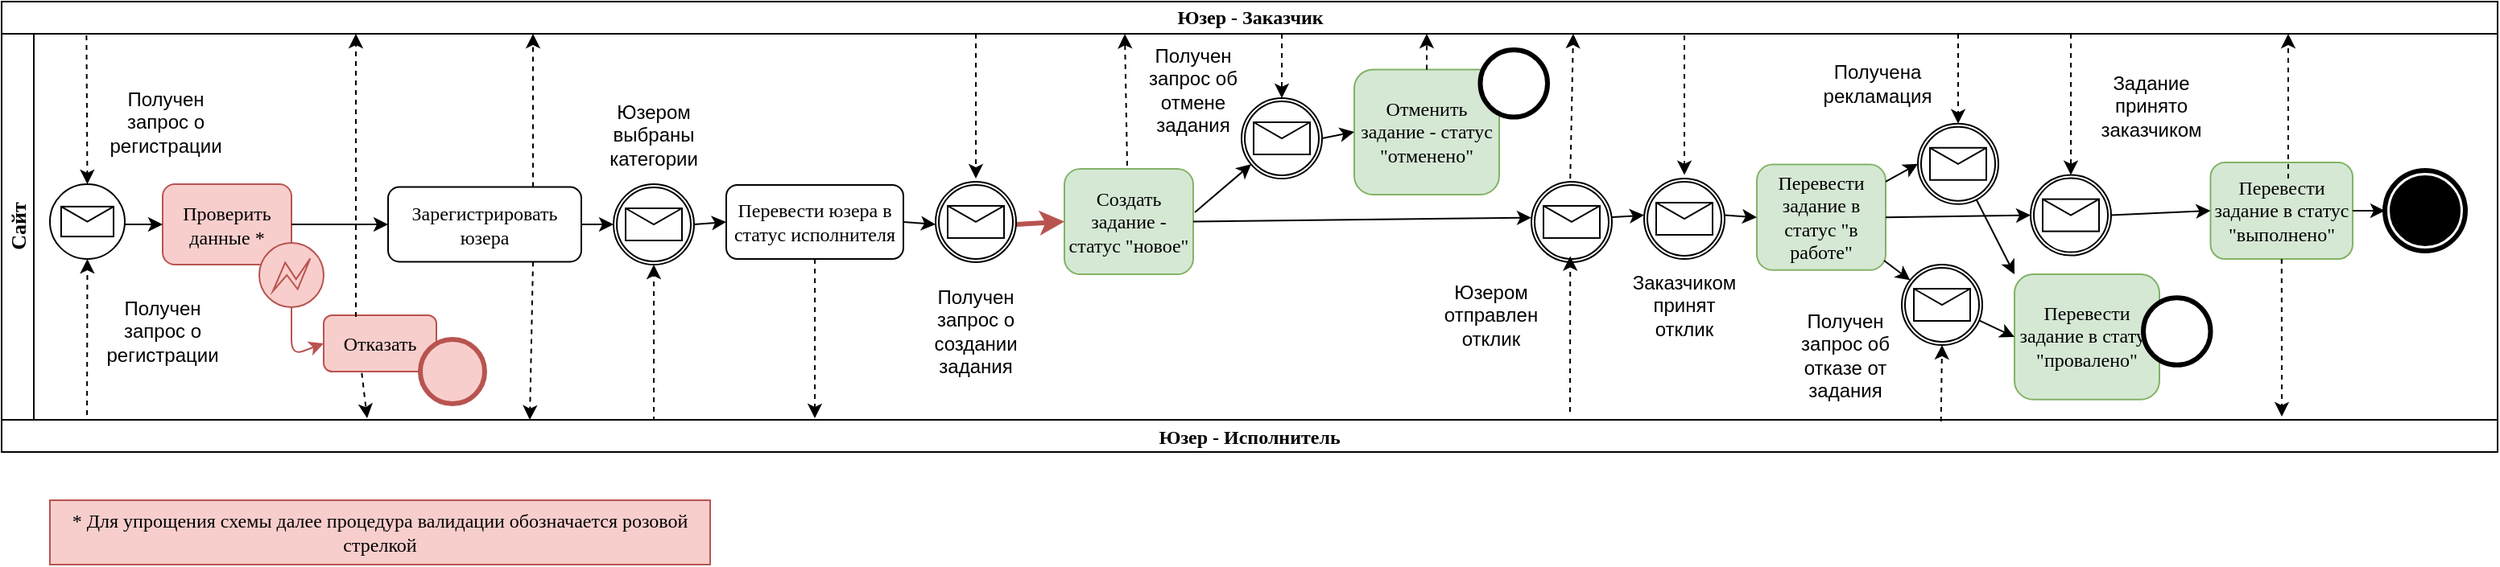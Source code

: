 <mxfile version="14.7.7" type="github">
  <diagram name="Page-1" id="c7488fd3-1785-93aa-aadb-54a6760d102a">
    <mxGraphModel dx="730" dy="316" grid="1" gridSize="10" guides="1" tooltips="1" connect="1" arrows="1" fold="1" page="1" pageScale="1" pageWidth="1100" pageHeight="850" background="none" math="0" shadow="0">
      <root>
        <mxCell id="0" />
        <mxCell id="1" parent="0" />
        <object label="&lt;font style=&quot;font-size: 12px&quot;&gt;Юзер - Заказчик&lt;/font&gt;" id="2b4e8129b02d487f-1">
          <mxCell style="swimlane;html=1;childLayout=stackLayout;horizontal=1;startSize=20;horizontalStack=0;rounded=0;shadow=0;labelBackgroundColor=none;strokeWidth=1;fontFamily=Verdana;fontSize=12;align=center;" parent="1" vertex="1">
            <mxGeometry x="150" y="40" width="1550" height="280" as="geometry" />
          </mxCell>
        </object>
        <mxCell id="h2x-6CI9Ihy8LsGusNlG-118" value="" style="endArrow=classic;html=1;dashed=1;fontSize=12;entryX=0.5;entryY=1;entryDx=0;entryDy=0;entryPerimeter=0;" parent="2b4e8129b02d487f-1" edge="1">
          <mxGeometry width="50" height="50" relative="1" as="geometry">
            <mxPoint x="405" y="267" as="sourcePoint" />
            <mxPoint x="405" y="163.5" as="targetPoint" />
          </mxGeometry>
        </mxCell>
        <mxCell id="h2x-6CI9Ihy8LsGusNlG-125" value="" style="endArrow=classic;html=1;dashed=1;fontSize=12;exitX=0.338;exitY=1.025;exitDx=0;exitDy=0;exitPerimeter=0;" parent="2b4e8129b02d487f-1" source="h2x-6CI9Ihy8LsGusNlG-116" edge="1">
          <mxGeometry width="50" height="50" relative="1" as="geometry">
            <mxPoint x="395" y="277" as="sourcePoint" />
            <mxPoint x="227" y="259" as="targetPoint" />
          </mxGeometry>
        </mxCell>
        <mxCell id="h2x-6CI9Ihy8LsGusNlG-90" value="" style="endArrow=classic;html=1;dashed=1;fontSize=12;entryX=0.5;entryY=1;entryDx=0;entryDy=0;entryPerimeter=0;" parent="2b4e8129b02d487f-1" target="h2x-6CI9Ihy8LsGusNlG-93" edge="1">
          <mxGeometry width="50" height="50" relative="1" as="geometry">
            <mxPoint x="53" y="269" as="sourcePoint" />
            <mxPoint x="55" y="173.5" as="targetPoint" />
          </mxGeometry>
        </mxCell>
        <mxCell id="2b4e8129b02d487f-2" value="&lt;div style=&quot;font-size: 13px&quot;&gt;&lt;font face=&quot;Verdana&quot;&gt;Сайт&lt;/font&gt;&lt;/div&gt;" style="swimlane;html=1;startSize=20;horizontal=0;fontSize=13;" parent="2b4e8129b02d487f-1" vertex="1">
          <mxGeometry y="20" width="1550" height="240" as="geometry">
            <mxRectangle y="20" width="680" height="20" as="alternateBounds" />
          </mxGeometry>
        </mxCell>
        <mxCell id="2b4e8129b02d487f-6" value="Проверить данные *" style="rounded=1;whiteSpace=wrap;html=1;shadow=0;labelBackgroundColor=none;strokeWidth=1;fontFamily=Verdana;fontSize=12;align=center;fillColor=#f8cecc;strokeColor=#b85450;" parent="2b4e8129b02d487f-2" vertex="1">
          <mxGeometry x="100" y="93.5" width="80" height="50" as="geometry" />
        </mxCell>
        <mxCell id="h2x-6CI9Ihy8LsGusNlG-75" value="Получен запрос о регистрации" style="text;html=1;strokeColor=none;fillColor=none;align=center;verticalAlign=middle;whiteSpace=wrap;rounded=0;fontSize=12;" parent="2b4e8129b02d487f-2" vertex="1">
          <mxGeometry x="76.5" y="30" width="50" height="50" as="geometry" />
        </mxCell>
        <mxCell id="h2x-6CI9Ihy8LsGusNlG-86" value="" style="endArrow=classic;html=1;fontSize=12;exitX=1;exitY=0.5;exitDx=0;exitDy=0;entryX=0;entryY=0.5;entryDx=0;entryDy=0;" parent="2b4e8129b02d487f-2" target="2b4e8129b02d487f-6" edge="1">
          <mxGeometry width="50" height="50" relative="1" as="geometry">
            <mxPoint x="70" y="118.5" as="sourcePoint" />
            <mxPoint x="370" y="130" as="targetPoint" />
          </mxGeometry>
        </mxCell>
        <mxCell id="h2x-6CI9Ihy8LsGusNlG-91" value="Получен запрос о регистрации" style="text;html=1;strokeColor=none;fillColor=none;align=center;verticalAlign=middle;whiteSpace=wrap;rounded=0;fontSize=12;" parent="2b4e8129b02d487f-2" vertex="1">
          <mxGeometry x="60" y="160" width="80" height="50" as="geometry" />
        </mxCell>
        <mxCell id="h2x-6CI9Ihy8LsGusNlG-94" value="" style="points=[[0.145,0.145,0],[0.5,0,0],[0.855,0.145,0],[1,0.5,0],[0.855,0.855,0],[0.5,1,0],[0.145,0.855,0],[0,0.5,0]];shape=mxgraph.bpmn.event;html=1;verticalLabelPosition=bottom;labelBackgroundColor=#ffffff;verticalAlign=top;align=center;perimeter=ellipsePerimeter;outlineConnect=0;aspect=fixed;outline=eventInt;symbol=error;fontSize=12;fillColor=#f8cecc;strokeColor=#b85450;" parent="2b4e8129b02d487f-2" vertex="1">
          <mxGeometry x="160" y="130" width="40" height="40" as="geometry" />
        </mxCell>
        <mxCell id="h2x-6CI9Ihy8LsGusNlG-96" value="" style="endArrow=classic;html=1;fontSize=12;exitX=1;exitY=0.5;exitDx=0;exitDy=0;entryX=0;entryY=0.5;entryDx=0;entryDy=0;" parent="2b4e8129b02d487f-2" source="2b4e8129b02d487f-6" target="h2x-6CI9Ihy8LsGusNlG-99" edge="1">
          <mxGeometry width="50" height="50" relative="1" as="geometry">
            <mxPoint x="80" y="128.5" as="sourcePoint" />
            <mxPoint x="210" y="118.5" as="targetPoint" />
          </mxGeometry>
        </mxCell>
        <mxCell id="h2x-6CI9Ihy8LsGusNlG-99" value="Зарегистрировать юзера" style="rounded=1;whiteSpace=wrap;html=1;shadow=0;labelBackgroundColor=none;strokeWidth=1;fontFamily=Verdana;fontSize=12;align=center;" parent="2b4e8129b02d487f-2" vertex="1">
          <mxGeometry x="240" y="95.25" width="120" height="46.5" as="geometry" />
        </mxCell>
        <mxCell id="h2x-6CI9Ihy8LsGusNlG-93" value="" style="points=[[0.145,0.145,0],[0.5,0,0],[0.855,0.145,0],[1,0.5,0],[0.855,0.855,0],[0.5,1,0],[0.145,0.855,0],[0,0.5,0]];shape=mxgraph.bpmn.event;html=1;verticalLabelPosition=bottom;labelBackgroundColor=#ffffff;verticalAlign=top;align=center;perimeter=ellipsePerimeter;outlineConnect=0;aspect=fixed;outline=standard;symbol=message;fontSize=12;" parent="2b4e8129b02d487f-2" vertex="1">
          <mxGeometry x="30" y="93.5" width="46.5" height="46.5" as="geometry" />
        </mxCell>
        <mxCell id="h2x-6CI9Ihy8LsGusNlG-110" value="" style="endArrow=classic;html=1;fontSize=12;exitX=0.5;exitY=1;exitDx=0;exitDy=0;entryX=0;entryY=0.5;entryDx=0;entryDy=0;exitPerimeter=0;fillColor=#f8cecc;strokeColor=#b85450;" parent="2b4e8129b02d487f-2" source="h2x-6CI9Ihy8LsGusNlG-94" target="h2x-6CI9Ihy8LsGusNlG-116" edge="1">
          <mxGeometry width="50" height="50" relative="1" as="geometry">
            <mxPoint x="80" y="128.5" as="sourcePoint" />
            <mxPoint x="210" y="195" as="targetPoint" />
            <Array as="points">
              <mxPoint x="180" y="200" />
            </Array>
          </mxGeometry>
        </mxCell>
        <mxCell id="h2x-6CI9Ihy8LsGusNlG-116" value="Отказать" style="rounded=1;whiteSpace=wrap;html=1;shadow=0;labelBackgroundColor=none;strokeWidth=1;fontFamily=Verdana;fontSize=12;align=center;fillColor=#f8cecc;strokeColor=#b85450;" parent="2b4e8129b02d487f-2" vertex="1">
          <mxGeometry x="200" y="175" width="70" height="35" as="geometry" />
        </mxCell>
        <mxCell id="h2x-6CI9Ihy8LsGusNlG-120" value="" style="endArrow=classic;html=1;fontSize=12;exitX=1;exitY=0.5;exitDx=0;exitDy=0;" parent="2b4e8129b02d487f-2" source="h2x-6CI9Ihy8LsGusNlG-99" edge="1">
          <mxGeometry width="50" height="50" relative="1" as="geometry">
            <mxPoint x="320" y="200" as="sourcePoint" />
            <mxPoint x="380" y="118.5" as="targetPoint" />
          </mxGeometry>
        </mxCell>
        <mxCell id="h2x-6CI9Ihy8LsGusNlG-121" value="Юзером выбраны категории" style="text;html=1;strokeColor=none;fillColor=none;align=center;verticalAlign=middle;whiteSpace=wrap;rounded=0;fontSize=12;" parent="2b4e8129b02d487f-2" vertex="1">
          <mxGeometry x="380" y="37.81" width="50" height="50" as="geometry" />
        </mxCell>
        <mxCell id="h2x-6CI9Ihy8LsGusNlG-122" value="Перевести юзера в статус исполнителя" style="rounded=1;whiteSpace=wrap;html=1;shadow=0;labelBackgroundColor=none;strokeWidth=1;fontFamily=Verdana;fontSize=12;align=center;" parent="2b4e8129b02d487f-2" vertex="1">
          <mxGeometry x="450" y="93.94" width="110" height="46.06" as="geometry" />
        </mxCell>
        <mxCell id="h2x-6CI9Ihy8LsGusNlG-123" value="" style="endArrow=classic;html=1;fontSize=12;exitX=1;exitY=0.5;exitDx=0;exitDy=0;exitPerimeter=0;entryX=0;entryY=0.5;entryDx=0;entryDy=0;" parent="2b4e8129b02d487f-2" target="h2x-6CI9Ihy8LsGusNlG-122" edge="1">
          <mxGeometry width="50" height="50" relative="1" as="geometry">
            <mxPoint x="430" y="118.5" as="sourcePoint" />
            <mxPoint x="370.004" y="125.454" as="targetPoint" />
          </mxGeometry>
        </mxCell>
        <mxCell id="h2x-6CI9Ihy8LsGusNlG-133" value="" style="points=[[0.145,0.145,0],[0.5,0,0],[0.855,0.145,0],[1,0.5,0],[0.855,0.855,0],[0.5,1,0],[0.145,0.855,0],[0,0.5,0]];shape=mxgraph.bpmn.event;html=1;verticalLabelPosition=bottom;labelBackgroundColor=#ffffff;verticalAlign=top;align=center;perimeter=ellipsePerimeter;outlineConnect=0;aspect=fixed;outline=end;symbol=terminate2;fontFamily=Verdana;fontSize=12;fillColor=#f8cecc;strokeColor=#b85450;" parent="2b4e8129b02d487f-2" vertex="1">
          <mxGeometry x="260" y="190" width="40" height="40" as="geometry" />
        </mxCell>
        <mxCell id="h2x-6CI9Ihy8LsGusNlG-135" value="" style="endArrow=classic;html=1;fontSize=12;exitX=1;exitY=0.5;exitDx=0;exitDy=0;entryX=0;entryY=0.5;entryDx=0;entryDy=0;entryPerimeter=0;" parent="2b4e8129b02d487f-2" source="h2x-6CI9Ihy8LsGusNlG-122" edge="1">
          <mxGeometry width="50" height="50" relative="1" as="geometry">
            <mxPoint x="460" y="126.75" as="sourcePoint" />
            <mxPoint x="580" y="118.5" as="targetPoint" />
          </mxGeometry>
        </mxCell>
        <mxCell id="h2x-6CI9Ihy8LsGusNlG-138" value="Получен запрос о создании задания" style="text;html=1;strokeColor=none;fillColor=none;align=center;verticalAlign=middle;whiteSpace=wrap;rounded=0;fontSize=12;" parent="2b4e8129b02d487f-2" vertex="1">
          <mxGeometry x="570" y="160" width="70" height="50" as="geometry" />
        </mxCell>
        <mxCell id="h2x-6CI9Ihy8LsGusNlG-142" value="Создать задание - статус &quot;новое&quot;" style="rounded=1;whiteSpace=wrap;html=1;shadow=0;labelBackgroundColor=none;strokeWidth=1;fontFamily=Verdana;fontSize=12;align=center;fillColor=#d5e8d4;strokeColor=#82b366;" parent="2b4e8129b02d487f-2" vertex="1">
          <mxGeometry x="660" y="83.94" width="80" height="65.62" as="geometry" />
        </mxCell>
        <mxCell id="h2x-6CI9Ihy8LsGusNlG-143" value="" style="endArrow=classic;html=1;fontSize=12;exitX=1;exitY=0.5;exitDx=0;exitDy=0;exitPerimeter=0;entryX=0;entryY=0.5;entryDx=0;entryDy=0;fillColor=#f8cecc;strokeColor=#b85450;strokeWidth=3;" parent="2b4e8129b02d487f-2" target="h2x-6CI9Ihy8LsGusNlG-142" edge="1">
          <mxGeometry width="50" height="50" relative="1" as="geometry">
            <mxPoint x="630" y="118.5" as="sourcePoint" />
            <mxPoint x="480" y="126.75" as="targetPoint" />
          </mxGeometry>
        </mxCell>
        <mxCell id="h2x-6CI9Ihy8LsGusNlG-147" value="Юзером отправлен отклик" style="text;html=1;strokeColor=none;fillColor=none;align=center;verticalAlign=middle;whiteSpace=wrap;rounded=0;fontSize=12;" parent="2b4e8129b02d487f-2" vertex="1">
          <mxGeometry x="900" y="149.56" width="50" height="50" as="geometry" />
        </mxCell>
        <mxCell id="h2x-6CI9Ihy8LsGusNlG-148" value="" style="endArrow=classic;html=1;fontSize=12;exitX=1.013;exitY=0.412;exitDx=0;exitDy=0;exitPerimeter=0;" parent="2b4e8129b02d487f-2" source="h2x-6CI9Ihy8LsGusNlG-142" edge="1">
          <mxGeometry width="50" height="50" relative="1" as="geometry">
            <mxPoint x="660" y="128.5" as="sourcePoint" />
            <mxPoint x="775.943" y="81.181" as="targetPoint" />
          </mxGeometry>
        </mxCell>
        <mxCell id="h2x-6CI9Ihy8LsGusNlG-151" value="" style="endArrow=classic;html=1;fontSize=12;exitX=1;exitY=0.5;exitDx=0;exitDy=0;exitPerimeter=0;entryX=0;entryY=0.5;entryDx=0;entryDy=0;entryPerimeter=0;" parent="2b4e8129b02d487f-2" edge="1">
          <mxGeometry width="50" height="50" relative="1" as="geometry">
            <mxPoint x="998.25" y="114.125" as="sourcePoint" />
            <mxPoint x="1020" y="112.81" as="targetPoint" />
          </mxGeometry>
        </mxCell>
        <mxCell id="h2x-6CI9Ihy8LsGusNlG-154" value="Заказчиком принят отклик" style="text;html=1;strokeColor=none;fillColor=none;align=center;verticalAlign=middle;whiteSpace=wrap;rounded=0;fontSize=12;" parent="2b4e8129b02d487f-2" vertex="1">
          <mxGeometry x="1020" y="143.5" width="50" height="50" as="geometry" />
        </mxCell>
        <mxCell id="h2x-6CI9Ihy8LsGusNlG-155" value="Перевести задание в статус &quot;в работе&quot;" style="rounded=1;whiteSpace=wrap;html=1;shadow=0;labelBackgroundColor=none;strokeWidth=1;fontFamily=Verdana;fontSize=12;align=center;fillColor=#d5e8d4;strokeColor=#82b366;" parent="2b4e8129b02d487f-2" vertex="1">
          <mxGeometry x="1090" y="81.31" width="80" height="65.62" as="geometry" />
        </mxCell>
        <mxCell id="h2x-6CI9Ihy8LsGusNlG-156" value="" style="endArrow=classic;html=1;fontSize=12;exitX=1;exitY=0.5;exitDx=0;exitDy=0;exitPerimeter=0;entryX=0;entryY=0.5;entryDx=0;entryDy=0;" parent="2b4e8129b02d487f-2" target="h2x-6CI9Ihy8LsGusNlG-155" edge="1">
          <mxGeometry width="50" height="50" relative="1" as="geometry">
            <mxPoint x="1070" y="112.81" as="sourcePoint" />
            <mxPoint x="840" y="125.44" as="targetPoint" />
          </mxGeometry>
        </mxCell>
        <mxCell id="h2x-6CI9Ihy8LsGusNlG-159" value="Получен запрос об отмене задания" style="text;html=1;strokeColor=none;fillColor=none;align=center;verticalAlign=middle;whiteSpace=wrap;rounded=0;fontSize=12;" parent="2b4e8129b02d487f-2" vertex="1">
          <mxGeometry x="710" y="10" width="60" height="50" as="geometry" />
        </mxCell>
        <mxCell id="h2x-6CI9Ihy8LsGusNlG-160" value="Отменить задание - статус &quot;отменено&quot;" style="rounded=1;whiteSpace=wrap;html=1;shadow=0;labelBackgroundColor=none;strokeWidth=1;fontFamily=Verdana;fontSize=12;align=center;fillColor=#d5e8d4;strokeColor=#82b366;" parent="2b4e8129b02d487f-2" vertex="1">
          <mxGeometry x="840" y="22.19" width="90" height="77.81" as="geometry" />
        </mxCell>
        <mxCell id="h2x-6CI9Ihy8LsGusNlG-161" value="" style="endArrow=classic;html=1;fontSize=12;exitX=1;exitY=0.5;exitDx=0;exitDy=0;exitPerimeter=0;" parent="2b4e8129b02d487f-2" edge="1">
          <mxGeometry width="50" height="50" relative="1" as="geometry">
            <mxPoint x="820" y="65" as="sourcePoint" />
            <mxPoint x="840" y="61" as="targetPoint" />
          </mxGeometry>
        </mxCell>
        <mxCell id="h2x-6CI9Ihy8LsGusNlG-163" value="" style="points=[[0.145,0.145,0],[0.5,0,0],[0.855,0.145,0],[1,0.5,0],[0.855,0.855,0],[0.5,1,0],[0.145,0.855,0],[0,0.5,0]];shape=mxgraph.bpmn.event;html=1;verticalLabelPosition=bottom;labelBackgroundColor=#ffffff;verticalAlign=top;align=center;perimeter=ellipsePerimeter;outlineConnect=0;aspect=fixed;outline=end;symbol=terminate2;fontFamily=Verdana;fontSize=12;" parent="2b4e8129b02d487f-2" vertex="1">
          <mxGeometry x="918.25" y="10" width="41.75" height="41.75" as="geometry" />
        </mxCell>
        <mxCell id="h2x-6CI9Ihy8LsGusNlG-164" value="" style="endArrow=classic;html=1;fontSize=12;exitX=1;exitY=0.5;exitDx=0;exitDy=0;" parent="2b4e8129b02d487f-2" source="h2x-6CI9Ihy8LsGusNlG-142" edge="1">
          <mxGeometry width="50" height="50" relative="1" as="geometry">
            <mxPoint x="750" y="150" as="sourcePoint" />
            <mxPoint x="950.001" y="114.331" as="targetPoint" />
          </mxGeometry>
        </mxCell>
        <mxCell id="h2x-6CI9Ihy8LsGusNlG-167" value="Получен запрос об отказе от задания" style="text;html=1;strokeColor=none;fillColor=none;align=center;verticalAlign=middle;whiteSpace=wrap;rounded=0;fontSize=12;" parent="2b4e8129b02d487f-2" vertex="1">
          <mxGeometry x="1110" y="175" width="70" height="50" as="geometry" />
        </mxCell>
        <mxCell id="h2x-6CI9Ihy8LsGusNlG-169" value="Перевести задание в статус &quot;провалено&quot;" style="rounded=1;whiteSpace=wrap;html=1;shadow=0;labelBackgroundColor=none;strokeWidth=1;fontFamily=Verdana;fontSize=12;align=center;fillColor=#d5e8d4;strokeColor=#82b366;" parent="2b4e8129b02d487f-2" vertex="1">
          <mxGeometry x="1250" y="149.56" width="90" height="77.81" as="geometry" />
        </mxCell>
        <mxCell id="h2x-6CI9Ihy8LsGusNlG-170" value="" style="points=[[0.145,0.145,0],[0.5,0,0],[0.855,0.145,0],[1,0.5,0],[0.855,0.855,0],[0.5,1,0],[0.145,0.855,0],[0,0.5,0]];shape=mxgraph.bpmn.event;html=1;verticalLabelPosition=bottom;labelBackgroundColor=#ffffff;verticalAlign=top;align=center;perimeter=ellipsePerimeter;outlineConnect=0;aspect=fixed;outline=end;symbol=terminate2;fontFamily=Verdana;fontSize=12;" parent="2b4e8129b02d487f-2" vertex="1">
          <mxGeometry x="1330" y="164.13" width="41.75" height="41.75" as="geometry" />
        </mxCell>
        <mxCell id="h2x-6CI9Ihy8LsGusNlG-171" value="" style="endArrow=classic;html=1;fontSize=12;entryX=0;entryY=0.5;entryDx=0;entryDy=0;" parent="2b4e8129b02d487f-2" target="h2x-6CI9Ihy8LsGusNlG-169" edge="1">
          <mxGeometry width="50" height="50" relative="1" as="geometry">
            <mxPoint x="1228.031" y="178.224" as="sourcePoint" />
            <mxPoint x="1100" y="124.12" as="targetPoint" />
          </mxGeometry>
        </mxCell>
        <mxCell id="h2x-6CI9Ihy8LsGusNlG-166" value="" style="endArrow=classic;html=1;fontSize=12;exitX=0.988;exitY=0.91;exitDx=0;exitDy=0;exitPerimeter=0;" parent="2b4e8129b02d487f-2" source="h2x-6CI9Ihy8LsGusNlG-155" edge="1">
          <mxGeometry width="50" height="50" relative="1" as="geometry">
            <mxPoint x="1170" y="115" as="sourcePoint" />
            <mxPoint x="1185.205" y="153.23" as="targetPoint" />
          </mxGeometry>
        </mxCell>
        <mxCell id="h2x-6CI9Ihy8LsGusNlG-177" value="" style="endArrow=classic;html=1;fontSize=12;entryX=0;entryY=0;entryDx=0;entryDy=0;" parent="2b4e8129b02d487f-2" source="dRT6t8CAFaWPUMTb3TAx-19" target="h2x-6CI9Ihy8LsGusNlG-169" edge="1">
          <mxGeometry width="50" height="50" relative="1" as="geometry">
            <mxPoint x="1220" y="96" as="sourcePoint" />
            <mxPoint x="1260" y="198.465" as="targetPoint" />
          </mxGeometry>
        </mxCell>
        <mxCell id="dRT6t8CAFaWPUMTb3TAx-1" value="Получена рекламация" style="text;html=1;strokeColor=none;fillColor=none;align=center;verticalAlign=middle;whiteSpace=wrap;rounded=0;fontSize=12;" vertex="1" parent="2b4e8129b02d487f-2">
          <mxGeometry x="1130" y="5.88" width="70" height="50" as="geometry" />
        </mxCell>
        <mxCell id="dRT6t8CAFaWPUMTb3TAx-3" value="" style="endArrow=classic;html=1;fontSize=12;exitX=1;exitY=0.5;exitDx=0;exitDy=0;entryX=0;entryY=0.5;entryDx=0;entryDy=0;entryPerimeter=0;" edge="1" parent="2b4e8129b02d487f-2" source="h2x-6CI9Ihy8LsGusNlG-155">
          <mxGeometry width="50" height="50" relative="1" as="geometry">
            <mxPoint x="1008.25" y="124.125" as="sourcePoint" />
            <mxPoint x="1260" y="112.81" as="targetPoint" />
          </mxGeometry>
        </mxCell>
        <mxCell id="dRT6t8CAFaWPUMTb3TAx-5" value="Задание принято заказчиком" style="text;html=1;strokeColor=none;fillColor=none;align=center;verticalAlign=middle;whiteSpace=wrap;rounded=0;fontSize=12;" vertex="1" parent="2b4e8129b02d487f-2">
          <mxGeometry x="1300" y="20.0" width="70" height="50" as="geometry" />
        </mxCell>
        <mxCell id="dRT6t8CAFaWPUMTb3TAx-6" value="Перевести задание в статус &quot;выполнено&quot;" style="rounded=1;whiteSpace=wrap;html=1;shadow=0;labelBackgroundColor=none;strokeWidth=1;fontFamily=Verdana;fontSize=12;align=center;fillColor=#d5e8d4;strokeColor=#82b366;" vertex="1" parent="2b4e8129b02d487f-2">
          <mxGeometry x="1371.75" y="80" width="88.25" height="60" as="geometry" />
        </mxCell>
        <mxCell id="dRT6t8CAFaWPUMTb3TAx-7" value="" style="endArrow=classic;html=1;fontSize=12;exitX=1;exitY=0.5;exitDx=0;exitDy=0;entryX=0;entryY=0.5;entryDx=0;entryDy=0;exitPerimeter=0;" edge="1" parent="2b4e8129b02d487f-2" target="dRT6t8CAFaWPUMTb3TAx-6">
          <mxGeometry width="50" height="50" relative="1" as="geometry">
            <mxPoint x="1310" y="112.81" as="sourcePoint" />
            <mxPoint x="1270" y="122.81" as="targetPoint" />
          </mxGeometry>
        </mxCell>
        <mxCell id="dRT6t8CAFaWPUMTb3TAx-10" value="" style="points=[[0.145,0.145,0],[0.5,0,0],[0.855,0.145,0],[1,0.5,0],[0.855,0.855,0],[0.5,1,0],[0.145,0.855,0],[0,0.5,0]];shape=mxgraph.bpmn.event;html=1;verticalLabelPosition=bottom;labelBackgroundColor=#ffffff;verticalAlign=top;align=center;perimeter=ellipsePerimeter;outlineConnect=0;aspect=fixed;outline=end;symbol=terminate;" vertex="1" parent="2b4e8129b02d487f-2">
          <mxGeometry x="1480" y="85" width="50" height="50" as="geometry" />
        </mxCell>
        <mxCell id="dRT6t8CAFaWPUMTb3TAx-11" value="" style="endArrow=classic;html=1;fontSize=12;exitX=1;exitY=0.5;exitDx=0;exitDy=0;entryX=0;entryY=0.5;entryDx=0;entryDy=0;entryPerimeter=0;" edge="1" parent="2b4e8129b02d487f-2" source="dRT6t8CAFaWPUMTb3TAx-6" target="dRT6t8CAFaWPUMTb3TAx-10">
          <mxGeometry width="50" height="50" relative="1" as="geometry">
            <mxPoint x="1180" y="124.12" as="sourcePoint" />
            <mxPoint x="1270" y="122.81" as="targetPoint" />
          </mxGeometry>
        </mxCell>
        <mxCell id="dRT6t8CAFaWPUMTb3TAx-12" value="" style="points=[[0.145,0.145,0],[0.5,0,0],[0.855,0.145,0],[1,0.5,0],[0.855,0.855,0],[0.5,1,0],[0.145,0.855,0],[0,0.5,0]];shape=mxgraph.bpmn.event;html=1;verticalLabelPosition=bottom;labelBackgroundColor=#ffffff;verticalAlign=top;align=center;perimeter=ellipsePerimeter;outlineConnect=0;aspect=fixed;outline=catching;symbol=message;" vertex="1" parent="2b4e8129b02d487f-2">
          <mxGeometry x="380" y="93.5" width="50" height="50" as="geometry" />
        </mxCell>
        <mxCell id="dRT6t8CAFaWPUMTb3TAx-14" value="" style="points=[[0.145,0.145,0],[0.5,0,0],[0.855,0.145,0],[1,0.5,0],[0.855,0.855,0],[0.5,1,0],[0.145,0.855,0],[0,0.5,0]];shape=mxgraph.bpmn.event;html=1;verticalLabelPosition=bottom;labelBackgroundColor=#ffffff;verticalAlign=top;align=center;perimeter=ellipsePerimeter;outlineConnect=0;aspect=fixed;outline=catching;symbol=message;" vertex="1" parent="2b4e8129b02d487f-2">
          <mxGeometry x="580" y="91.97" width="50" height="50" as="geometry" />
        </mxCell>
        <mxCell id="dRT6t8CAFaWPUMTb3TAx-15" value="" style="points=[[0.145,0.145,0],[0.5,0,0],[0.855,0.145,0],[1,0.5,0],[0.855,0.855,0],[0.5,1,0],[0.145,0.855,0],[0,0.5,0]];shape=mxgraph.bpmn.event;html=1;verticalLabelPosition=bottom;labelBackgroundColor=#ffffff;verticalAlign=top;align=center;perimeter=ellipsePerimeter;outlineConnect=0;aspect=fixed;outline=catching;symbol=message;" vertex="1" parent="2b4e8129b02d487f-2">
          <mxGeometry x="770" y="40" width="50" height="50" as="geometry" />
        </mxCell>
        <mxCell id="dRT6t8CAFaWPUMTb3TAx-16" value="" style="points=[[0.145,0.145,0],[0.5,0,0],[0.855,0.145,0],[1,0.5,0],[0.855,0.855,0],[0.5,1,0],[0.145,0.855,0],[0,0.5,0]];shape=mxgraph.bpmn.event;html=1;verticalLabelPosition=bottom;labelBackgroundColor=#ffffff;verticalAlign=top;align=center;perimeter=ellipsePerimeter;outlineConnect=0;aspect=fixed;outline=catching;symbol=message;" vertex="1" parent="2b4e8129b02d487f-2">
          <mxGeometry x="950" y="91.97" width="50" height="50" as="geometry" />
        </mxCell>
        <mxCell id="dRT6t8CAFaWPUMTb3TAx-18" value="" style="points=[[0.145,0.145,0],[0.5,0,0],[0.855,0.145,0],[1,0.5,0],[0.855,0.855,0],[0.5,1,0],[0.145,0.855,0],[0,0.5,0]];shape=mxgraph.bpmn.event;html=1;verticalLabelPosition=bottom;labelBackgroundColor=#ffffff;verticalAlign=top;align=center;perimeter=ellipsePerimeter;outlineConnect=0;aspect=fixed;outline=catching;symbol=message;" vertex="1" parent="2b4e8129b02d487f-2">
          <mxGeometry x="1180" y="143.5" width="50" height="50" as="geometry" />
        </mxCell>
        <mxCell id="dRT6t8CAFaWPUMTb3TAx-19" value="" style="points=[[0.145,0.145,0],[0.5,0,0],[0.855,0.145,0],[1,0.5,0],[0.855,0.855,0],[0.5,1,0],[0.145,0.855,0],[0,0.5,0]];shape=mxgraph.bpmn.event;html=1;verticalLabelPosition=bottom;labelBackgroundColor=#ffffff;verticalAlign=top;align=center;perimeter=ellipsePerimeter;outlineConnect=0;aspect=fixed;outline=catching;symbol=message;" vertex="1" parent="2b4e8129b02d487f-2">
          <mxGeometry x="1190" y="55.88" width="50" height="50" as="geometry" />
        </mxCell>
        <mxCell id="dRT6t8CAFaWPUMTb3TAx-20" value="" style="points=[[0.145,0.145,0],[0.5,0,0],[0.855,0.145,0],[1,0.5,0],[0.855,0.855,0],[0.5,1,0],[0.145,0.855,0],[0,0.5,0]];shape=mxgraph.bpmn.event;html=1;verticalLabelPosition=bottom;labelBackgroundColor=#ffffff;verticalAlign=top;align=center;perimeter=ellipsePerimeter;outlineConnect=0;aspect=fixed;outline=catching;symbol=message;" vertex="1" parent="2b4e8129b02d487f-2">
          <mxGeometry x="1260" y="87.81" width="50" height="50" as="geometry" />
        </mxCell>
        <mxCell id="dRT6t8CAFaWPUMTb3TAx-24" value="" style="endArrow=classic;html=1;fontSize=12;entryX=0;entryY=0.5;entryDx=0;entryDy=0;entryPerimeter=0;" edge="1" parent="2b4e8129b02d487f-2" source="h2x-6CI9Ihy8LsGusNlG-155" target="dRT6t8CAFaWPUMTb3TAx-19">
          <mxGeometry width="50" height="50" relative="1" as="geometry">
            <mxPoint x="1179.04" y="151.024" as="sourcePoint" />
            <mxPoint x="1179" y="80" as="targetPoint" />
          </mxGeometry>
        </mxCell>
        <mxCell id="h2x-6CI9Ihy8LsGusNlG-72" value="Юзер - Исполнитель" style="swimlane;fontSize=12;startSize=23;fontFamily=Verdana;" parent="2b4e8129b02d487f-1" vertex="1">
          <mxGeometry y="260" width="1550" height="20" as="geometry" />
        </mxCell>
        <mxCell id="h2x-6CI9Ihy8LsGusNlG-129" value="" style="endArrow=classic;html=1;dashed=1;fontSize=12;exitX=0.75;exitY=1;exitDx=0;exitDy=0;" parent="2b4e8129b02d487f-1" source="h2x-6CI9Ihy8LsGusNlG-99" edge="1">
          <mxGeometry width="50" height="50" relative="1" as="geometry">
            <mxPoint x="300" y="160" as="sourcePoint" />
            <mxPoint x="328" y="260" as="targetPoint" />
          </mxGeometry>
        </mxCell>
        <mxCell id="h2x-6CI9Ihy8LsGusNlG-131" value="" style="endArrow=classic;html=1;dashed=1;fontSize=12;exitX=0.5;exitY=1;exitDx=0;exitDy=0;" parent="2b4e8129b02d487f-1" source="h2x-6CI9Ihy8LsGusNlG-122" edge="1">
          <mxGeometry width="50" height="50" relative="1" as="geometry">
            <mxPoint x="310" y="170" as="sourcePoint" />
            <mxPoint x="505" y="259" as="targetPoint" />
          </mxGeometry>
        </mxCell>
        <mxCell id="h2x-6CI9Ihy8LsGusNlG-144" value="" style="endArrow=classic;html=1;dashed=1;fontSize=12;entryX=0.45;entryY=0.072;entryDx=0;entryDy=0;entryPerimeter=0;" parent="2b4e8129b02d487f-1" target="2b4e8129b02d487f-1" edge="1">
          <mxGeometry width="50" height="50" relative="1" as="geometry">
            <mxPoint x="699" y="102" as="sourcePoint" />
            <mxPoint x="713" y="30" as="targetPoint" />
          </mxGeometry>
        </mxCell>
        <mxCell id="h2x-6CI9Ihy8LsGusNlG-150" value="" style="endArrow=classic;html=1;dashed=1;fontSize=12;entryX=0.5;entryY=0;entryDx=0;entryDy=0;entryPerimeter=0;" parent="2b4e8129b02d487f-1" edge="1">
          <mxGeometry width="50" height="50" relative="1" as="geometry">
            <mxPoint x="1045" y="21" as="sourcePoint" />
            <mxPoint x="1045" y="107.81" as="targetPoint" />
          </mxGeometry>
        </mxCell>
        <mxCell id="h2x-6CI9Ihy8LsGusNlG-146" value="" style="endArrow=classic;html=1;dashed=1;fontSize=12;entryX=0.5;entryY=1;entryDx=0;entryDy=0;entryPerimeter=0;" parent="2b4e8129b02d487f-1" edge="1">
          <mxGeometry width="50" height="50" relative="1" as="geometry">
            <mxPoint x="974" y="255" as="sourcePoint" />
            <mxPoint x="974.125" y="158.25" as="targetPoint" />
          </mxGeometry>
        </mxCell>
        <mxCell id="h2x-6CI9Ihy8LsGusNlG-152" value="" style="endArrow=classic;html=1;dashed=1;fontSize=12;exitX=0.5;exitY=0;exitDx=0;exitDy=0;exitPerimeter=0;" parent="2b4e8129b02d487f-1" edge="1">
          <mxGeometry width="50" height="50" relative="1" as="geometry">
            <mxPoint x="974.125" y="110" as="sourcePoint" />
            <mxPoint x="976" y="20" as="targetPoint" />
          </mxGeometry>
        </mxCell>
        <mxCell id="h2x-6CI9Ihy8LsGusNlG-158" value="" style="endArrow=classic;html=1;dashed=1;fontSize=12;entryX=0.5;entryY=0;entryDx=0;entryDy=0;entryPerimeter=0;" parent="2b4e8129b02d487f-1" edge="1">
          <mxGeometry width="50" height="50" relative="1" as="geometry">
            <mxPoint x="795" y="20" as="sourcePoint" />
            <mxPoint x="795" y="60" as="targetPoint" />
          </mxGeometry>
        </mxCell>
        <mxCell id="h2x-6CI9Ihy8LsGusNlG-168" value="" style="endArrow=classic;html=1;dashed=1;fontSize=12;entryX=0.5;entryY=1;entryDx=0;entryDy=0;entryPerimeter=0;exitX=0.777;exitY=0.05;exitDx=0;exitDy=0;exitPerimeter=0;" parent="2b4e8129b02d487f-1" source="h2x-6CI9Ihy8LsGusNlG-72" edge="1">
          <mxGeometry width="50" height="50" relative="1" as="geometry">
            <mxPoint x="984.31" y="270" as="sourcePoint" />
            <mxPoint x="1205" y="213.5" as="targetPoint" />
          </mxGeometry>
        </mxCell>
        <mxCell id="dRT6t8CAFaWPUMTb3TAx-9" value="" style="endArrow=classic;html=1;dashed=1;fontSize=12;" edge="1" parent="2b4e8129b02d487f-1" source="dRT6t8CAFaWPUMTb3TAx-6">
          <mxGeometry width="50" height="50" relative="1" as="geometry">
            <mxPoint x="1055" y="31" as="sourcePoint" />
            <mxPoint x="1416" y="258" as="targetPoint" />
          </mxGeometry>
        </mxCell>
        <mxCell id="dRT6t8CAFaWPUMTb3TAx-21" value="" style="endArrow=classic;html=1;dashed=1;fontSize=12;entryX=0.5;entryY=0;entryDx=0;entryDy=0;entryPerimeter=0;exitX=0.034;exitY=0.075;exitDx=0;exitDy=0;exitPerimeter=0;" edge="1" parent="2b4e8129b02d487f-1" source="2b4e8129b02d487f-1" target="h2x-6CI9Ihy8LsGusNlG-93">
          <mxGeometry width="50" height="50" relative="1" as="geometry">
            <mxPoint x="63" y="279" as="sourcePoint" />
            <mxPoint x="63.25" y="170" as="targetPoint" />
          </mxGeometry>
        </mxCell>
        <mxCell id="h2x-6CI9Ihy8LsGusNlG-127" value="" style="endArrow=classic;html=1;dashed=1;fontSize=12;" parent="1" edge="1">
          <mxGeometry width="50" height="50" relative="1" as="geometry">
            <mxPoint x="370" y="236" as="sourcePoint" />
            <mxPoint x="370" y="60" as="targetPoint" />
          </mxGeometry>
        </mxCell>
        <mxCell id="h2x-6CI9Ihy8LsGusNlG-128" value="" style="endArrow=classic;html=1;dashed=1;fontSize=12;exitX=0.75;exitY=0;exitDx=0;exitDy=0;" parent="1" source="h2x-6CI9Ihy8LsGusNlG-99" edge="1">
          <mxGeometry width="50" height="50" relative="1" as="geometry">
            <mxPoint x="380" y="256" as="sourcePoint" />
            <mxPoint x="480" y="60" as="targetPoint" />
          </mxGeometry>
        </mxCell>
        <mxCell id="h2x-6CI9Ihy8LsGusNlG-136" value="" style="endArrow=classic;html=1;dashed=1;fontSize=12;" parent="1" edge="1">
          <mxGeometry width="50" height="50" relative="1" as="geometry">
            <mxPoint x="755" y="60" as="sourcePoint" />
            <mxPoint x="755" y="150" as="targetPoint" />
          </mxGeometry>
        </mxCell>
        <mxCell id="h2x-6CI9Ihy8LsGusNlG-141" value="* Для упрощения схемы далее процедура валидации обозначается розовой стрелкой" style="text;html=1;strokeColor=#b85450;fillColor=#f8cecc;align=center;verticalAlign=middle;whiteSpace=wrap;rounded=0;fontFamily=Verdana;fontSize=12;" parent="1" vertex="1">
          <mxGeometry x="180" y="350" width="410" height="40" as="geometry" />
        </mxCell>
        <mxCell id="h2x-6CI9Ihy8LsGusNlG-162" value="" style="endArrow=classic;html=1;dashed=1;fontSize=12;exitX=0.5;exitY=0;exitDx=0;exitDy=0;" parent="1" source="h2x-6CI9Ihy8LsGusNlG-160" edge="1">
          <mxGeometry width="50" height="50" relative="1" as="geometry">
            <mxPoint x="859" y="162" as="sourcePoint" />
            <mxPoint x="1035" y="60" as="targetPoint" />
          </mxGeometry>
        </mxCell>
        <mxCell id="h2x-6CI9Ihy8LsGusNlG-176" value="" style="endArrow=classic;html=1;dashed=1;fontSize=12;entryX=0.5;entryY=0;entryDx=0;entryDy=0;entryPerimeter=0;" parent="1" target="dRT6t8CAFaWPUMTb3TAx-19" edge="1">
          <mxGeometry width="50" height="50" relative="1" as="geometry">
            <mxPoint x="1365" y="60" as="sourcePoint" />
            <mxPoint x="1355" y="110" as="targetPoint" />
          </mxGeometry>
        </mxCell>
        <mxCell id="dRT6t8CAFaWPUMTb3TAx-4" value="" style="endArrow=classic;html=1;dashed=1;fontSize=12;entryX=0.5;entryY=0;entryDx=0;entryDy=0;entryPerimeter=0;" edge="1" parent="1">
          <mxGeometry width="50" height="50" relative="1" as="geometry">
            <mxPoint x="1435" y="60" as="sourcePoint" />
            <mxPoint x="1435" y="147.81" as="targetPoint" />
          </mxGeometry>
        </mxCell>
        <mxCell id="dRT6t8CAFaWPUMTb3TAx-8" value="" style="endArrow=classic;html=1;dashed=1;fontSize=12;" edge="1" parent="1">
          <mxGeometry width="50" height="50" relative="1" as="geometry">
            <mxPoint x="1570" y="150" as="sourcePoint" />
            <mxPoint x="1570" y="60" as="targetPoint" />
          </mxGeometry>
        </mxCell>
        <mxCell id="dRT6t8CAFaWPUMTb3TAx-17" value="" style="points=[[0.145,0.145,0],[0.5,0,0],[0.855,0.145,0],[1,0.5,0],[0.855,0.855,0],[0.5,1,0],[0.145,0.855,0],[0,0.5,0]];shape=mxgraph.bpmn.event;html=1;verticalLabelPosition=bottom;labelBackgroundColor=#ffffff;verticalAlign=top;align=center;perimeter=ellipsePerimeter;outlineConnect=0;aspect=fixed;outline=catching;symbol=message;" vertex="1" parent="1">
          <mxGeometry x="1170" y="150" width="50" height="50" as="geometry" />
        </mxCell>
      </root>
    </mxGraphModel>
  </diagram>
</mxfile>
